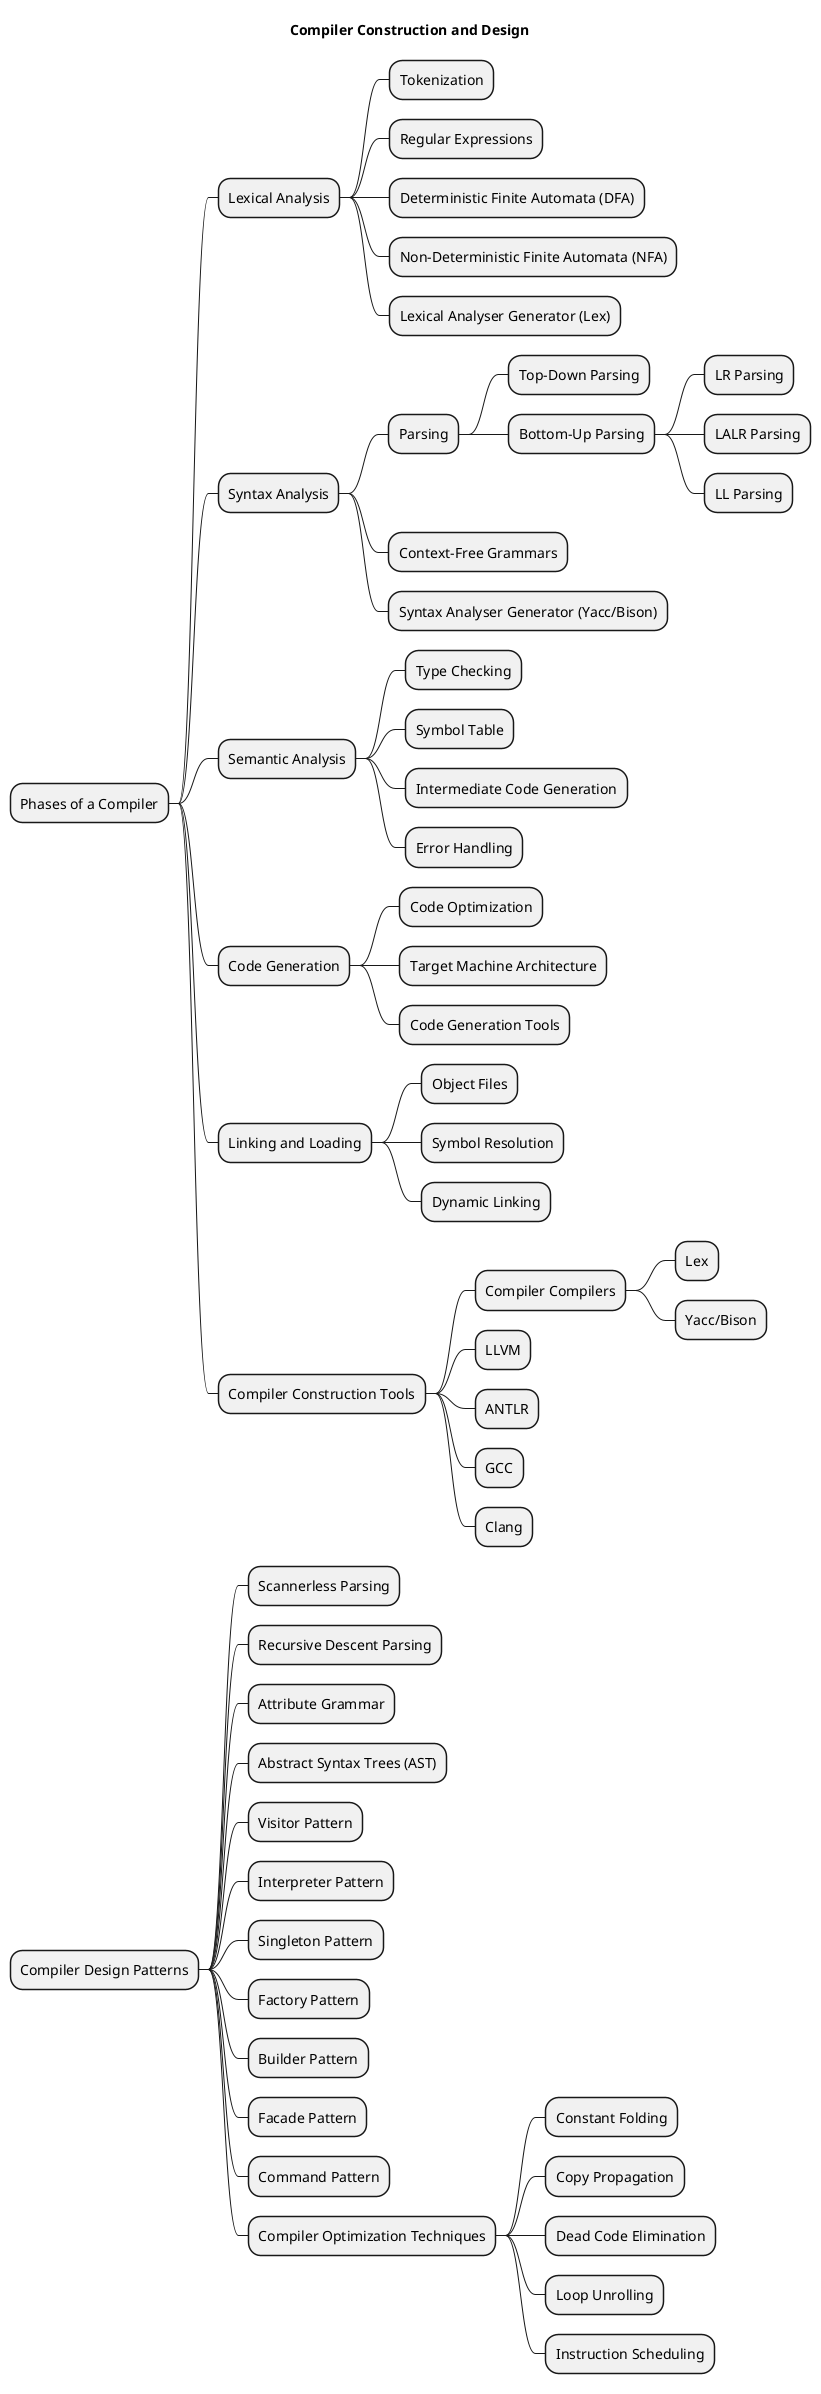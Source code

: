 @startmindmap
title Compiler Construction and Design
* Phases of a Compiler
** Lexical Analysis
*** Tokenization
*** Regular Expressions
*** Deterministic Finite Automata (DFA)
*** Non-Deterministic Finite Automata (NFA)
*** Lexical Analyser Generator (Lex)
** Syntax Analysis
*** Parsing
**** Top-Down Parsing
**** Bottom-Up Parsing
***** LR Parsing
***** LALR Parsing
***** LL Parsing
*** Context-Free Grammars
*** Syntax Analyser Generator (Yacc/Bison)
** Semantic Analysis
*** Type Checking
*** Symbol Table
*** Intermediate Code Generation
*** Error Handling
** Code Generation
*** Code Optimization
*** Target Machine Architecture
*** Code Generation Tools
** Linking and Loading
*** Object Files
*** Symbol Resolution
*** Dynamic Linking
** Compiler Construction Tools
*** Compiler Compilers
**** Lex
**** Yacc/Bison
*** LLVM
*** ANTLR
*** GCC
*** Clang
* Compiler Design Patterns
** Scannerless Parsing
** Recursive Descent Parsing
** Attribute Grammar
** Abstract Syntax Trees (AST)
** Visitor Pattern
** Interpreter Pattern
** Singleton Pattern
** Factory Pattern
** Builder Pattern
** Facade Pattern
** Command Pattern
** Compiler Optimization Techniques
*** Constant Folding
*** Copy Propagation
*** Dead Code Elimination
*** Loop Unrolling
*** Instruction Scheduling
@endmindmap
